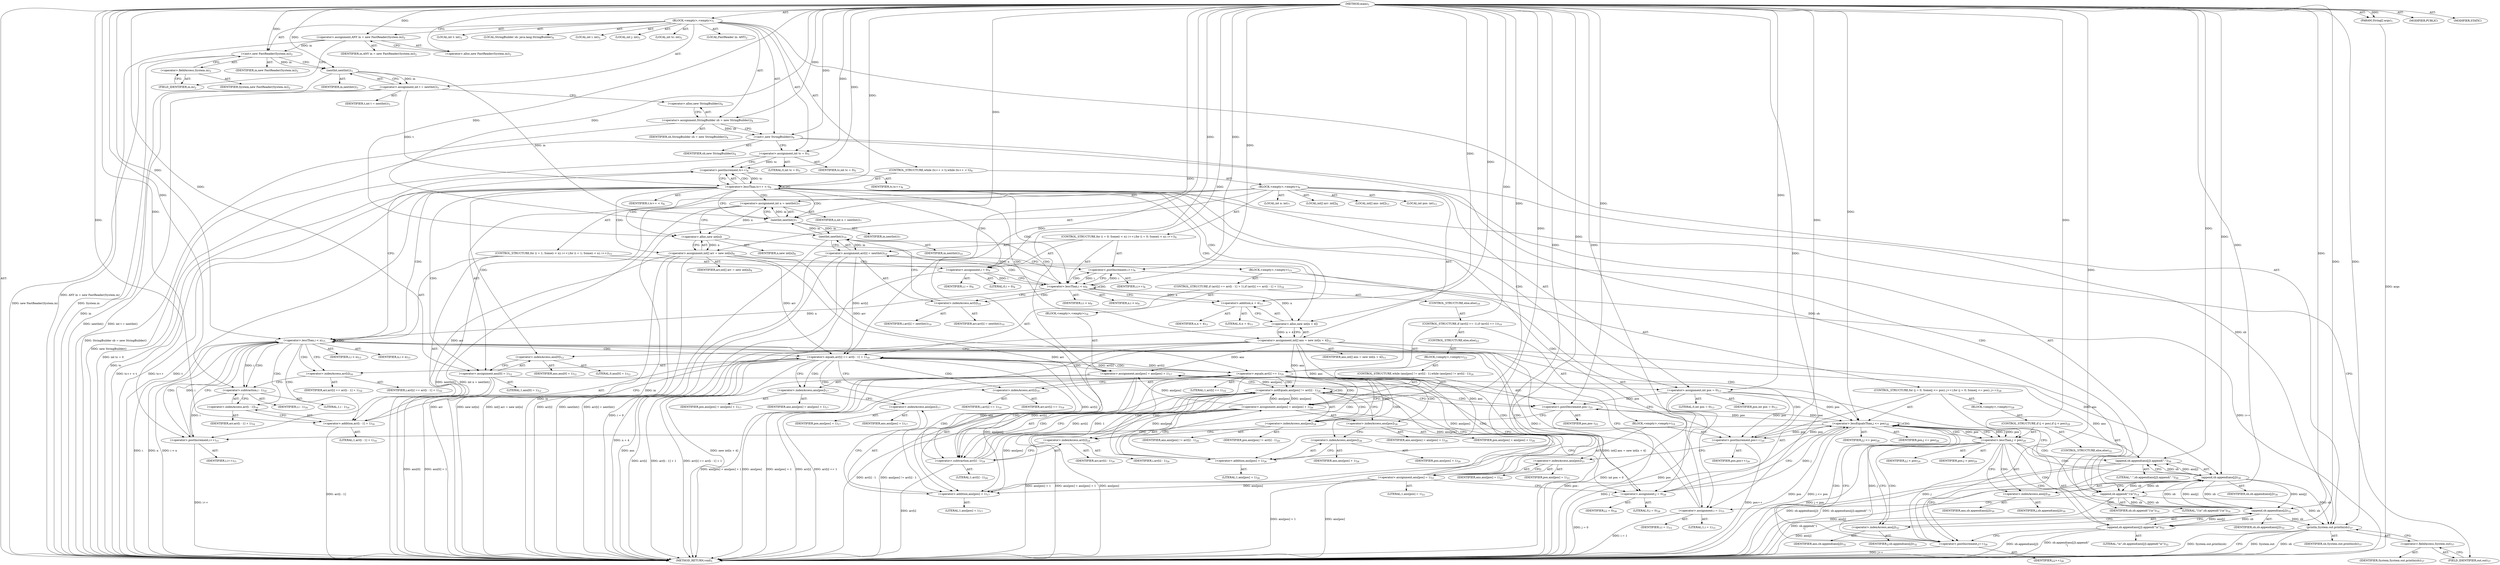 digraph "main" {  
"21" [label = <(METHOD,main)<SUB>1</SUB>> ]
"22" [label = <(PARAM,String[] args)<SUB>1</SUB>> ]
"23" [label = <(BLOCK,&lt;empty&gt;,&lt;empty&gt;)<SUB>1</SUB>> ]
"4" [label = <(LOCAL,FastReader in: ANY)<SUB>2</SUB>> ]
"24" [label = <(&lt;operator&gt;.assignment,ANY in = new FastReader(System.in))<SUB>2</SUB>> ]
"25" [label = <(IDENTIFIER,in,ANY in = new FastReader(System.in))<SUB>2</SUB>> ]
"26" [label = <(&lt;operator&gt;.alloc,new FastReader(System.in))<SUB>2</SUB>> ]
"27" [label = <(&lt;init&gt;,new FastReader(System.in))<SUB>2</SUB>> ]
"3" [label = <(IDENTIFIER,in,new FastReader(System.in))<SUB>2</SUB>> ]
"28" [label = <(&lt;operator&gt;.fieldAccess,System.in)<SUB>2</SUB>> ]
"29" [label = <(IDENTIFIER,System,new FastReader(System.in))<SUB>2</SUB>> ]
"30" [label = <(FIELD_IDENTIFIER,in,in)<SUB>2</SUB>> ]
"31" [label = <(LOCAL,int t: int)<SUB>3</SUB>> ]
"32" [label = <(&lt;operator&gt;.assignment,int t = nextInt())<SUB>3</SUB>> ]
"33" [label = <(IDENTIFIER,t,int t = nextInt())<SUB>3</SUB>> ]
"34" [label = <(nextInt,nextInt())<SUB>3</SUB>> ]
"35" [label = <(IDENTIFIER,in,nextInt())<SUB>3</SUB>> ]
"6" [label = <(LOCAL,StringBuilder sb: java.lang.StringBuilder)<SUB>4</SUB>> ]
"36" [label = <(&lt;operator&gt;.assignment,StringBuilder sb = new StringBuilder())<SUB>4</SUB>> ]
"37" [label = <(IDENTIFIER,sb,StringBuilder sb = new StringBuilder())<SUB>4</SUB>> ]
"38" [label = <(&lt;operator&gt;.alloc,new StringBuilder())<SUB>4</SUB>> ]
"39" [label = <(&lt;init&gt;,new StringBuilder())<SUB>4</SUB>> ]
"5" [label = <(IDENTIFIER,sb,new StringBuilder())<SUB>4</SUB>> ]
"40" [label = <(LOCAL,int i: int)<SUB>5</SUB>> ]
"41" [label = <(LOCAL,int j: int)<SUB>5</SUB>> ]
"42" [label = <(LOCAL,int tc: int)<SUB>5</SUB>> ]
"43" [label = <(&lt;operator&gt;.assignment,int tc = 0)<SUB>5</SUB>> ]
"44" [label = <(IDENTIFIER,tc,int tc = 0)<SUB>5</SUB>> ]
"45" [label = <(LITERAL,0,int tc = 0)<SUB>5</SUB>> ]
"46" [label = <(CONTROL_STRUCTURE,while (tc++ &lt; t),while (tc++ &lt; t))<SUB>6</SUB>> ]
"47" [label = <(&lt;operator&gt;.lessThan,tc++ &lt; t)<SUB>6</SUB>> ]
"48" [label = <(&lt;operator&gt;.postIncrement,tc++)<SUB>6</SUB>> ]
"49" [label = <(IDENTIFIER,tc,tc++)<SUB>6</SUB>> ]
"50" [label = <(IDENTIFIER,t,tc++ &lt; t)<SUB>6</SUB>> ]
"51" [label = <(BLOCK,&lt;empty&gt;,&lt;empty&gt;)<SUB>6</SUB>> ]
"52" [label = <(LOCAL,int n: int)<SUB>7</SUB>> ]
"53" [label = <(&lt;operator&gt;.assignment,int n = nextInt())<SUB>7</SUB>> ]
"54" [label = <(IDENTIFIER,n,int n = nextInt())<SUB>7</SUB>> ]
"55" [label = <(nextInt,nextInt())<SUB>7</SUB>> ]
"56" [label = <(IDENTIFIER,in,nextInt())<SUB>7</SUB>> ]
"57" [label = <(LOCAL,int[] arr: int[])<SUB>8</SUB>> ]
"58" [label = <(&lt;operator&gt;.assignment,int[] arr = new int[n])<SUB>8</SUB>> ]
"59" [label = <(IDENTIFIER,arr,int[] arr = new int[n])<SUB>8</SUB>> ]
"60" [label = <(&lt;operator&gt;.alloc,new int[n])> ]
"61" [label = <(IDENTIFIER,n,new int[n])<SUB>8</SUB>> ]
"62" [label = <(CONTROL_STRUCTURE,for (i = 0; Some(i &lt; n); i++),for (i = 0; Some(i &lt; n); i++))<SUB>9</SUB>> ]
"63" [label = <(&lt;operator&gt;.assignment,i = 0)<SUB>9</SUB>> ]
"64" [label = <(IDENTIFIER,i,i = 0)<SUB>9</SUB>> ]
"65" [label = <(LITERAL,0,i = 0)<SUB>9</SUB>> ]
"66" [label = <(&lt;operator&gt;.lessThan,i &lt; n)<SUB>9</SUB>> ]
"67" [label = <(IDENTIFIER,i,i &lt; n)<SUB>9</SUB>> ]
"68" [label = <(IDENTIFIER,n,i &lt; n)<SUB>9</SUB>> ]
"69" [label = <(&lt;operator&gt;.postIncrement,i++)<SUB>9</SUB>> ]
"70" [label = <(IDENTIFIER,i,i++)<SUB>9</SUB>> ]
"71" [label = <(&lt;operator&gt;.assignment,arr[i] = nextInt())<SUB>10</SUB>> ]
"72" [label = <(&lt;operator&gt;.indexAccess,arr[i])<SUB>10</SUB>> ]
"73" [label = <(IDENTIFIER,arr,arr[i] = nextInt())<SUB>10</SUB>> ]
"74" [label = <(IDENTIFIER,i,arr[i] = nextInt())<SUB>10</SUB>> ]
"75" [label = <(nextInt,nextInt())<SUB>10</SUB>> ]
"76" [label = <(IDENTIFIER,in,nextInt())<SUB>10</SUB>> ]
"77" [label = <(LOCAL,int[] ans: int[])<SUB>11</SUB>> ]
"78" [label = <(&lt;operator&gt;.assignment,int[] ans = new int[n + 4])<SUB>11</SUB>> ]
"79" [label = <(IDENTIFIER,ans,int[] ans = new int[n + 4])<SUB>11</SUB>> ]
"80" [label = <(&lt;operator&gt;.alloc,new int[n + 4])> ]
"81" [label = <(&lt;operator&gt;.addition,n + 4)<SUB>11</SUB>> ]
"82" [label = <(IDENTIFIER,n,n + 4)<SUB>11</SUB>> ]
"83" [label = <(LITERAL,4,n + 4)<SUB>11</SUB>> ]
"84" [label = <(&lt;operator&gt;.assignment,ans[0] = 1)<SUB>12</SUB>> ]
"85" [label = <(&lt;operator&gt;.indexAccess,ans[0])<SUB>12</SUB>> ]
"86" [label = <(IDENTIFIER,ans,ans[0] = 1)<SUB>12</SUB>> ]
"87" [label = <(LITERAL,0,ans[0] = 1)<SUB>12</SUB>> ]
"88" [label = <(LITERAL,1,ans[0] = 1)<SUB>12</SUB>> ]
"89" [label = <(LOCAL,int pos: int)<SUB>13</SUB>> ]
"90" [label = <(&lt;operator&gt;.assignment,int pos = 0)<SUB>13</SUB>> ]
"91" [label = <(IDENTIFIER,pos,int pos = 0)<SUB>13</SUB>> ]
"92" [label = <(LITERAL,0,int pos = 0)<SUB>13</SUB>> ]
"93" [label = <(append,sb.append(&quot;1\n&quot;))<SUB>14</SUB>> ]
"94" [label = <(IDENTIFIER,sb,sb.append(&quot;1\n&quot;))<SUB>14</SUB>> ]
"95" [label = <(LITERAL,&quot;1\n&quot;,sb.append(&quot;1\n&quot;))<SUB>14</SUB>> ]
"96" [label = <(CONTROL_STRUCTURE,for (i = 1; Some(i &lt; n); i++),for (i = 1; Some(i &lt; n); i++))<SUB>15</SUB>> ]
"97" [label = <(&lt;operator&gt;.assignment,i = 1)<SUB>15</SUB>> ]
"98" [label = <(IDENTIFIER,i,i = 1)<SUB>15</SUB>> ]
"99" [label = <(LITERAL,1,i = 1)<SUB>15</SUB>> ]
"100" [label = <(&lt;operator&gt;.lessThan,i &lt; n)<SUB>15</SUB>> ]
"101" [label = <(IDENTIFIER,i,i &lt; n)<SUB>15</SUB>> ]
"102" [label = <(IDENTIFIER,n,i &lt; n)<SUB>15</SUB>> ]
"103" [label = <(&lt;operator&gt;.postIncrement,i++)<SUB>15</SUB>> ]
"104" [label = <(IDENTIFIER,i,i++)<SUB>15</SUB>> ]
"105" [label = <(BLOCK,&lt;empty&gt;,&lt;empty&gt;)<SUB>15</SUB>> ]
"106" [label = <(CONTROL_STRUCTURE,if (arr[i] == arr[i - 1] + 1),if (arr[i] == arr[i - 1] + 1))<SUB>16</SUB>> ]
"107" [label = <(&lt;operator&gt;.equals,arr[i] == arr[i - 1] + 1)<SUB>16</SUB>> ]
"108" [label = <(&lt;operator&gt;.indexAccess,arr[i])<SUB>16</SUB>> ]
"109" [label = <(IDENTIFIER,arr,arr[i] == arr[i - 1] + 1)<SUB>16</SUB>> ]
"110" [label = <(IDENTIFIER,i,arr[i] == arr[i - 1] + 1)<SUB>16</SUB>> ]
"111" [label = <(&lt;operator&gt;.addition,arr[i - 1] + 1)<SUB>16</SUB>> ]
"112" [label = <(&lt;operator&gt;.indexAccess,arr[i - 1])<SUB>16</SUB>> ]
"113" [label = <(IDENTIFIER,arr,arr[i - 1] + 1)<SUB>16</SUB>> ]
"114" [label = <(&lt;operator&gt;.subtraction,i - 1)<SUB>16</SUB>> ]
"115" [label = <(IDENTIFIER,i,i - 1)<SUB>16</SUB>> ]
"116" [label = <(LITERAL,1,i - 1)<SUB>16</SUB>> ]
"117" [label = <(LITERAL,1,arr[i - 1] + 1)<SUB>16</SUB>> ]
"118" [label = <(BLOCK,&lt;empty&gt;,&lt;empty&gt;)<SUB>16</SUB>> ]
"119" [label = <(&lt;operator&gt;.assignment,ans[pos] = ans[pos] + 1)<SUB>17</SUB>> ]
"120" [label = <(&lt;operator&gt;.indexAccess,ans[pos])<SUB>17</SUB>> ]
"121" [label = <(IDENTIFIER,ans,ans[pos] = ans[pos] + 1)<SUB>17</SUB>> ]
"122" [label = <(IDENTIFIER,pos,ans[pos] = ans[pos] + 1)<SUB>17</SUB>> ]
"123" [label = <(&lt;operator&gt;.addition,ans[pos] + 1)<SUB>17</SUB>> ]
"124" [label = <(&lt;operator&gt;.indexAccess,ans[pos])<SUB>17</SUB>> ]
"125" [label = <(IDENTIFIER,ans,ans[pos] + 1)<SUB>17</SUB>> ]
"126" [label = <(IDENTIFIER,pos,ans[pos] + 1)<SUB>17</SUB>> ]
"127" [label = <(LITERAL,1,ans[pos] + 1)<SUB>17</SUB>> ]
"128" [label = <(CONTROL_STRUCTURE,else,else)<SUB>19</SUB>> ]
"129" [label = <(CONTROL_STRUCTURE,if (arr[i] == 1),if (arr[i] == 1))<SUB>19</SUB>> ]
"130" [label = <(&lt;operator&gt;.equals,arr[i] == 1)<SUB>19</SUB>> ]
"131" [label = <(&lt;operator&gt;.indexAccess,arr[i])<SUB>19</SUB>> ]
"132" [label = <(IDENTIFIER,arr,arr[i] == 1)<SUB>19</SUB>> ]
"133" [label = <(IDENTIFIER,i,arr[i] == 1)<SUB>19</SUB>> ]
"134" [label = <(LITERAL,1,arr[i] == 1)<SUB>19</SUB>> ]
"135" [label = <(BLOCK,&lt;empty&gt;,&lt;empty&gt;)<SUB>19</SUB>> ]
"136" [label = <(&lt;operator&gt;.postIncrement,pos++)<SUB>20</SUB>> ]
"137" [label = <(IDENTIFIER,pos,pos++)<SUB>20</SUB>> ]
"138" [label = <(&lt;operator&gt;.assignment,ans[pos] = 1)<SUB>21</SUB>> ]
"139" [label = <(&lt;operator&gt;.indexAccess,ans[pos])<SUB>21</SUB>> ]
"140" [label = <(IDENTIFIER,ans,ans[pos] = 1)<SUB>21</SUB>> ]
"141" [label = <(IDENTIFIER,pos,ans[pos] = 1)<SUB>21</SUB>> ]
"142" [label = <(LITERAL,1,ans[pos] = 1)<SUB>21</SUB>> ]
"143" [label = <(CONTROL_STRUCTURE,else,else)<SUB>23</SUB>> ]
"144" [label = <(BLOCK,&lt;empty&gt;,&lt;empty&gt;)<SUB>23</SUB>> ]
"145" [label = <(CONTROL_STRUCTURE,while (ans[pos] != arr[i] - 1),while (ans[pos] != arr[i] - 1))<SUB>24</SUB>> ]
"146" [label = <(&lt;operator&gt;.notEquals,ans[pos] != arr[i] - 1)<SUB>24</SUB>> ]
"147" [label = <(&lt;operator&gt;.indexAccess,ans[pos])<SUB>24</SUB>> ]
"148" [label = <(IDENTIFIER,ans,ans[pos] != arr[i] - 1)<SUB>24</SUB>> ]
"149" [label = <(IDENTIFIER,pos,ans[pos] != arr[i] - 1)<SUB>24</SUB>> ]
"150" [label = <(&lt;operator&gt;.subtraction,arr[i] - 1)<SUB>24</SUB>> ]
"151" [label = <(&lt;operator&gt;.indexAccess,arr[i])<SUB>24</SUB>> ]
"152" [label = <(IDENTIFIER,arr,arr[i] - 1)<SUB>24</SUB>> ]
"153" [label = <(IDENTIFIER,i,arr[i] - 1)<SUB>24</SUB>> ]
"154" [label = <(LITERAL,1,arr[i] - 1)<SUB>24</SUB>> ]
"155" [label = <(&lt;operator&gt;.postDecrement,pos--)<SUB>25</SUB>> ]
"156" [label = <(IDENTIFIER,pos,pos--)<SUB>25</SUB>> ]
"157" [label = <(&lt;operator&gt;.assignment,ans[pos] = ans[pos] + 1)<SUB>26</SUB>> ]
"158" [label = <(&lt;operator&gt;.indexAccess,ans[pos])<SUB>26</SUB>> ]
"159" [label = <(IDENTIFIER,ans,ans[pos] = ans[pos] + 1)<SUB>26</SUB>> ]
"160" [label = <(IDENTIFIER,pos,ans[pos] = ans[pos] + 1)<SUB>26</SUB>> ]
"161" [label = <(&lt;operator&gt;.addition,ans[pos] + 1)<SUB>26</SUB>> ]
"162" [label = <(&lt;operator&gt;.indexAccess,ans[pos])<SUB>26</SUB>> ]
"163" [label = <(IDENTIFIER,ans,ans[pos] + 1)<SUB>26</SUB>> ]
"164" [label = <(IDENTIFIER,pos,ans[pos] + 1)<SUB>26</SUB>> ]
"165" [label = <(LITERAL,1,ans[pos] + 1)<SUB>26</SUB>> ]
"166" [label = <(CONTROL_STRUCTURE,for (j = 0; Some(j &lt;= pos); j++),for (j = 0; Some(j &lt;= pos); j++))<SUB>28</SUB>> ]
"167" [label = <(&lt;operator&gt;.assignment,j = 0)<SUB>28</SUB>> ]
"168" [label = <(IDENTIFIER,j,j = 0)<SUB>28</SUB>> ]
"169" [label = <(LITERAL,0,j = 0)<SUB>28</SUB>> ]
"170" [label = <(&lt;operator&gt;.lessEqualsThan,j &lt;= pos)<SUB>28</SUB>> ]
"171" [label = <(IDENTIFIER,j,j &lt;= pos)<SUB>28</SUB>> ]
"172" [label = <(IDENTIFIER,pos,j &lt;= pos)<SUB>28</SUB>> ]
"173" [label = <(&lt;operator&gt;.postIncrement,j++)<SUB>28</SUB>> ]
"174" [label = <(IDENTIFIER,j,j++)<SUB>28</SUB>> ]
"175" [label = <(BLOCK,&lt;empty&gt;,&lt;empty&gt;)<SUB>28</SUB>> ]
"176" [label = <(CONTROL_STRUCTURE,if (j &lt; pos),if (j &lt; pos))<SUB>29</SUB>> ]
"177" [label = <(&lt;operator&gt;.lessThan,j &lt; pos)<SUB>29</SUB>> ]
"178" [label = <(IDENTIFIER,j,j &lt; pos)<SUB>29</SUB>> ]
"179" [label = <(IDENTIFIER,pos,j &lt; pos)<SUB>29</SUB>> ]
"180" [label = <(append,sb.append(ans[j]).append(&quot;.&quot;))<SUB>30</SUB>> ]
"181" [label = <(append,sb.append(ans[j]))<SUB>30</SUB>> ]
"182" [label = <(IDENTIFIER,sb,sb.append(ans[j]))<SUB>30</SUB>> ]
"183" [label = <(&lt;operator&gt;.indexAccess,ans[j])<SUB>30</SUB>> ]
"184" [label = <(IDENTIFIER,ans,sb.append(ans[j]))<SUB>30</SUB>> ]
"185" [label = <(IDENTIFIER,j,sb.append(ans[j]))<SUB>30</SUB>> ]
"186" [label = <(LITERAL,&quot;.&quot;,sb.append(ans[j]).append(&quot;.&quot;))<SUB>30</SUB>> ]
"187" [label = <(CONTROL_STRUCTURE,else,else)<SUB>32</SUB>> ]
"188" [label = <(append,sb.append(ans[j]).append(&quot;\n&quot;))<SUB>32</SUB>> ]
"189" [label = <(append,sb.append(ans[j]))<SUB>32</SUB>> ]
"190" [label = <(IDENTIFIER,sb,sb.append(ans[j]))<SUB>32</SUB>> ]
"191" [label = <(&lt;operator&gt;.indexAccess,ans[j])<SUB>32</SUB>> ]
"192" [label = <(IDENTIFIER,ans,sb.append(ans[j]))<SUB>32</SUB>> ]
"193" [label = <(IDENTIFIER,j,sb.append(ans[j]))<SUB>32</SUB>> ]
"194" [label = <(LITERAL,&quot;\n&quot;,sb.append(ans[j]).append(&quot;\n&quot;))<SUB>32</SUB>> ]
"195" [label = <(println,System.out.println(sb))<SUB>37</SUB>> ]
"196" [label = <(&lt;operator&gt;.fieldAccess,System.out)<SUB>37</SUB>> ]
"197" [label = <(IDENTIFIER,System,System.out.println(sb))<SUB>37</SUB>> ]
"198" [label = <(FIELD_IDENTIFIER,out,out)<SUB>37</SUB>> ]
"199" [label = <(IDENTIFIER,sb,System.out.println(sb))<SUB>37</SUB>> ]
"200" [label = <(MODIFIER,PUBLIC)> ]
"201" [label = <(MODIFIER,STATIC)> ]
"202" [label = <(METHOD_RETURN,void)<SUB>1</SUB>> ]
  "21" -> "22"  [ label = "AST: "] 
  "21" -> "23"  [ label = "AST: "] 
  "21" -> "200"  [ label = "AST: "] 
  "21" -> "201"  [ label = "AST: "] 
  "21" -> "202"  [ label = "AST: "] 
  "23" -> "4"  [ label = "AST: "] 
  "23" -> "24"  [ label = "AST: "] 
  "23" -> "27"  [ label = "AST: "] 
  "23" -> "31"  [ label = "AST: "] 
  "23" -> "32"  [ label = "AST: "] 
  "23" -> "6"  [ label = "AST: "] 
  "23" -> "36"  [ label = "AST: "] 
  "23" -> "39"  [ label = "AST: "] 
  "23" -> "40"  [ label = "AST: "] 
  "23" -> "41"  [ label = "AST: "] 
  "23" -> "42"  [ label = "AST: "] 
  "23" -> "43"  [ label = "AST: "] 
  "23" -> "46"  [ label = "AST: "] 
  "23" -> "195"  [ label = "AST: "] 
  "24" -> "25"  [ label = "AST: "] 
  "24" -> "26"  [ label = "AST: "] 
  "27" -> "3"  [ label = "AST: "] 
  "27" -> "28"  [ label = "AST: "] 
  "28" -> "29"  [ label = "AST: "] 
  "28" -> "30"  [ label = "AST: "] 
  "32" -> "33"  [ label = "AST: "] 
  "32" -> "34"  [ label = "AST: "] 
  "34" -> "35"  [ label = "AST: "] 
  "36" -> "37"  [ label = "AST: "] 
  "36" -> "38"  [ label = "AST: "] 
  "39" -> "5"  [ label = "AST: "] 
  "43" -> "44"  [ label = "AST: "] 
  "43" -> "45"  [ label = "AST: "] 
  "46" -> "47"  [ label = "AST: "] 
  "46" -> "51"  [ label = "AST: "] 
  "47" -> "48"  [ label = "AST: "] 
  "47" -> "50"  [ label = "AST: "] 
  "48" -> "49"  [ label = "AST: "] 
  "51" -> "52"  [ label = "AST: "] 
  "51" -> "53"  [ label = "AST: "] 
  "51" -> "57"  [ label = "AST: "] 
  "51" -> "58"  [ label = "AST: "] 
  "51" -> "62"  [ label = "AST: "] 
  "51" -> "77"  [ label = "AST: "] 
  "51" -> "78"  [ label = "AST: "] 
  "51" -> "84"  [ label = "AST: "] 
  "51" -> "89"  [ label = "AST: "] 
  "51" -> "90"  [ label = "AST: "] 
  "51" -> "93"  [ label = "AST: "] 
  "51" -> "96"  [ label = "AST: "] 
  "53" -> "54"  [ label = "AST: "] 
  "53" -> "55"  [ label = "AST: "] 
  "55" -> "56"  [ label = "AST: "] 
  "58" -> "59"  [ label = "AST: "] 
  "58" -> "60"  [ label = "AST: "] 
  "60" -> "61"  [ label = "AST: "] 
  "62" -> "63"  [ label = "AST: "] 
  "62" -> "66"  [ label = "AST: "] 
  "62" -> "69"  [ label = "AST: "] 
  "62" -> "71"  [ label = "AST: "] 
  "63" -> "64"  [ label = "AST: "] 
  "63" -> "65"  [ label = "AST: "] 
  "66" -> "67"  [ label = "AST: "] 
  "66" -> "68"  [ label = "AST: "] 
  "69" -> "70"  [ label = "AST: "] 
  "71" -> "72"  [ label = "AST: "] 
  "71" -> "75"  [ label = "AST: "] 
  "72" -> "73"  [ label = "AST: "] 
  "72" -> "74"  [ label = "AST: "] 
  "75" -> "76"  [ label = "AST: "] 
  "78" -> "79"  [ label = "AST: "] 
  "78" -> "80"  [ label = "AST: "] 
  "80" -> "81"  [ label = "AST: "] 
  "81" -> "82"  [ label = "AST: "] 
  "81" -> "83"  [ label = "AST: "] 
  "84" -> "85"  [ label = "AST: "] 
  "84" -> "88"  [ label = "AST: "] 
  "85" -> "86"  [ label = "AST: "] 
  "85" -> "87"  [ label = "AST: "] 
  "90" -> "91"  [ label = "AST: "] 
  "90" -> "92"  [ label = "AST: "] 
  "93" -> "94"  [ label = "AST: "] 
  "93" -> "95"  [ label = "AST: "] 
  "96" -> "97"  [ label = "AST: "] 
  "96" -> "100"  [ label = "AST: "] 
  "96" -> "103"  [ label = "AST: "] 
  "96" -> "105"  [ label = "AST: "] 
  "97" -> "98"  [ label = "AST: "] 
  "97" -> "99"  [ label = "AST: "] 
  "100" -> "101"  [ label = "AST: "] 
  "100" -> "102"  [ label = "AST: "] 
  "103" -> "104"  [ label = "AST: "] 
  "105" -> "106"  [ label = "AST: "] 
  "105" -> "166"  [ label = "AST: "] 
  "106" -> "107"  [ label = "AST: "] 
  "106" -> "118"  [ label = "AST: "] 
  "106" -> "128"  [ label = "AST: "] 
  "107" -> "108"  [ label = "AST: "] 
  "107" -> "111"  [ label = "AST: "] 
  "108" -> "109"  [ label = "AST: "] 
  "108" -> "110"  [ label = "AST: "] 
  "111" -> "112"  [ label = "AST: "] 
  "111" -> "117"  [ label = "AST: "] 
  "112" -> "113"  [ label = "AST: "] 
  "112" -> "114"  [ label = "AST: "] 
  "114" -> "115"  [ label = "AST: "] 
  "114" -> "116"  [ label = "AST: "] 
  "118" -> "119"  [ label = "AST: "] 
  "119" -> "120"  [ label = "AST: "] 
  "119" -> "123"  [ label = "AST: "] 
  "120" -> "121"  [ label = "AST: "] 
  "120" -> "122"  [ label = "AST: "] 
  "123" -> "124"  [ label = "AST: "] 
  "123" -> "127"  [ label = "AST: "] 
  "124" -> "125"  [ label = "AST: "] 
  "124" -> "126"  [ label = "AST: "] 
  "128" -> "129"  [ label = "AST: "] 
  "129" -> "130"  [ label = "AST: "] 
  "129" -> "135"  [ label = "AST: "] 
  "129" -> "143"  [ label = "AST: "] 
  "130" -> "131"  [ label = "AST: "] 
  "130" -> "134"  [ label = "AST: "] 
  "131" -> "132"  [ label = "AST: "] 
  "131" -> "133"  [ label = "AST: "] 
  "135" -> "136"  [ label = "AST: "] 
  "135" -> "138"  [ label = "AST: "] 
  "136" -> "137"  [ label = "AST: "] 
  "138" -> "139"  [ label = "AST: "] 
  "138" -> "142"  [ label = "AST: "] 
  "139" -> "140"  [ label = "AST: "] 
  "139" -> "141"  [ label = "AST: "] 
  "143" -> "144"  [ label = "AST: "] 
  "144" -> "145"  [ label = "AST: "] 
  "144" -> "157"  [ label = "AST: "] 
  "145" -> "146"  [ label = "AST: "] 
  "145" -> "155"  [ label = "AST: "] 
  "146" -> "147"  [ label = "AST: "] 
  "146" -> "150"  [ label = "AST: "] 
  "147" -> "148"  [ label = "AST: "] 
  "147" -> "149"  [ label = "AST: "] 
  "150" -> "151"  [ label = "AST: "] 
  "150" -> "154"  [ label = "AST: "] 
  "151" -> "152"  [ label = "AST: "] 
  "151" -> "153"  [ label = "AST: "] 
  "155" -> "156"  [ label = "AST: "] 
  "157" -> "158"  [ label = "AST: "] 
  "157" -> "161"  [ label = "AST: "] 
  "158" -> "159"  [ label = "AST: "] 
  "158" -> "160"  [ label = "AST: "] 
  "161" -> "162"  [ label = "AST: "] 
  "161" -> "165"  [ label = "AST: "] 
  "162" -> "163"  [ label = "AST: "] 
  "162" -> "164"  [ label = "AST: "] 
  "166" -> "167"  [ label = "AST: "] 
  "166" -> "170"  [ label = "AST: "] 
  "166" -> "173"  [ label = "AST: "] 
  "166" -> "175"  [ label = "AST: "] 
  "167" -> "168"  [ label = "AST: "] 
  "167" -> "169"  [ label = "AST: "] 
  "170" -> "171"  [ label = "AST: "] 
  "170" -> "172"  [ label = "AST: "] 
  "173" -> "174"  [ label = "AST: "] 
  "175" -> "176"  [ label = "AST: "] 
  "176" -> "177"  [ label = "AST: "] 
  "176" -> "180"  [ label = "AST: "] 
  "176" -> "187"  [ label = "AST: "] 
  "177" -> "178"  [ label = "AST: "] 
  "177" -> "179"  [ label = "AST: "] 
  "180" -> "181"  [ label = "AST: "] 
  "180" -> "186"  [ label = "AST: "] 
  "181" -> "182"  [ label = "AST: "] 
  "181" -> "183"  [ label = "AST: "] 
  "183" -> "184"  [ label = "AST: "] 
  "183" -> "185"  [ label = "AST: "] 
  "187" -> "188"  [ label = "AST: "] 
  "188" -> "189"  [ label = "AST: "] 
  "188" -> "194"  [ label = "AST: "] 
  "189" -> "190"  [ label = "AST: "] 
  "189" -> "191"  [ label = "AST: "] 
  "191" -> "192"  [ label = "AST: "] 
  "191" -> "193"  [ label = "AST: "] 
  "195" -> "196"  [ label = "AST: "] 
  "195" -> "199"  [ label = "AST: "] 
  "196" -> "197"  [ label = "AST: "] 
  "196" -> "198"  [ label = "AST: "] 
  "24" -> "30"  [ label = "CFG: "] 
  "27" -> "34"  [ label = "CFG: "] 
  "32" -> "38"  [ label = "CFG: "] 
  "36" -> "39"  [ label = "CFG: "] 
  "39" -> "43"  [ label = "CFG: "] 
  "43" -> "48"  [ label = "CFG: "] 
  "195" -> "202"  [ label = "CFG: "] 
  "26" -> "24"  [ label = "CFG: "] 
  "28" -> "27"  [ label = "CFG: "] 
  "34" -> "32"  [ label = "CFG: "] 
  "38" -> "36"  [ label = "CFG: "] 
  "47" -> "55"  [ label = "CFG: "] 
  "47" -> "198"  [ label = "CFG: "] 
  "196" -> "195"  [ label = "CFG: "] 
  "30" -> "28"  [ label = "CFG: "] 
  "48" -> "47"  [ label = "CFG: "] 
  "53" -> "60"  [ label = "CFG: "] 
  "58" -> "63"  [ label = "CFG: "] 
  "78" -> "85"  [ label = "CFG: "] 
  "84" -> "90"  [ label = "CFG: "] 
  "90" -> "93"  [ label = "CFG: "] 
  "93" -> "97"  [ label = "CFG: "] 
  "198" -> "196"  [ label = "CFG: "] 
  "55" -> "53"  [ label = "CFG: "] 
  "60" -> "58"  [ label = "CFG: "] 
  "63" -> "66"  [ label = "CFG: "] 
  "66" -> "72"  [ label = "CFG: "] 
  "66" -> "81"  [ label = "CFG: "] 
  "69" -> "66"  [ label = "CFG: "] 
  "71" -> "69"  [ label = "CFG: "] 
  "80" -> "78"  [ label = "CFG: "] 
  "85" -> "84"  [ label = "CFG: "] 
  "97" -> "100"  [ label = "CFG: "] 
  "100" -> "48"  [ label = "CFG: "] 
  "100" -> "108"  [ label = "CFG: "] 
  "103" -> "100"  [ label = "CFG: "] 
  "72" -> "75"  [ label = "CFG: "] 
  "75" -> "71"  [ label = "CFG: "] 
  "81" -> "80"  [ label = "CFG: "] 
  "107" -> "120"  [ label = "CFG: "] 
  "107" -> "131"  [ label = "CFG: "] 
  "167" -> "170"  [ label = "CFG: "] 
  "170" -> "177"  [ label = "CFG: "] 
  "170" -> "103"  [ label = "CFG: "] 
  "173" -> "170"  [ label = "CFG: "] 
  "108" -> "114"  [ label = "CFG: "] 
  "111" -> "107"  [ label = "CFG: "] 
  "119" -> "167"  [ label = "CFG: "] 
  "112" -> "111"  [ label = "CFG: "] 
  "120" -> "124"  [ label = "CFG: "] 
  "123" -> "119"  [ label = "CFG: "] 
  "130" -> "136"  [ label = "CFG: "] 
  "130" -> "147"  [ label = "CFG: "] 
  "177" -> "183"  [ label = "CFG: "] 
  "177" -> "191"  [ label = "CFG: "] 
  "180" -> "173"  [ label = "CFG: "] 
  "114" -> "112"  [ label = "CFG: "] 
  "124" -> "123"  [ label = "CFG: "] 
  "131" -> "130"  [ label = "CFG: "] 
  "136" -> "139"  [ label = "CFG: "] 
  "138" -> "167"  [ label = "CFG: "] 
  "181" -> "180"  [ label = "CFG: "] 
  "188" -> "173"  [ label = "CFG: "] 
  "139" -> "138"  [ label = "CFG: "] 
  "157" -> "167"  [ label = "CFG: "] 
  "183" -> "181"  [ label = "CFG: "] 
  "189" -> "188"  [ label = "CFG: "] 
  "146" -> "155"  [ label = "CFG: "] 
  "146" -> "158"  [ label = "CFG: "] 
  "155" -> "147"  [ label = "CFG: "] 
  "158" -> "162"  [ label = "CFG: "] 
  "161" -> "157"  [ label = "CFG: "] 
  "191" -> "189"  [ label = "CFG: "] 
  "147" -> "151"  [ label = "CFG: "] 
  "150" -> "146"  [ label = "CFG: "] 
  "162" -> "161"  [ label = "CFG: "] 
  "151" -> "150"  [ label = "CFG: "] 
  "21" -> "26"  [ label = "CFG: "] 
  "22" -> "202"  [ label = "DDG: args"] 
  "24" -> "202"  [ label = "DDG: ANY in = new FastReader(System.in)"] 
  "27" -> "202"  [ label = "DDG: System.in"] 
  "27" -> "202"  [ label = "DDG: new FastReader(System.in)"] 
  "34" -> "202"  [ label = "DDG: in"] 
  "32" -> "202"  [ label = "DDG: nextInt()"] 
  "32" -> "202"  [ label = "DDG: int t = nextInt()"] 
  "36" -> "202"  [ label = "DDG: StringBuilder sb = new StringBuilder()"] 
  "39" -> "202"  [ label = "DDG: new StringBuilder()"] 
  "43" -> "202"  [ label = "DDG: int tc = 0"] 
  "48" -> "202"  [ label = "DDG: tc"] 
  "47" -> "202"  [ label = "DDG: tc++"] 
  "47" -> "202"  [ label = "DDG: t"] 
  "47" -> "202"  [ label = "DDG: tc++ &lt; t"] 
  "195" -> "202"  [ label = "DDG: System.out"] 
  "195" -> "202"  [ label = "DDG: sb"] 
  "195" -> "202"  [ label = "DDG: System.out.println(sb)"] 
  "55" -> "202"  [ label = "DDG: in"] 
  "53" -> "202"  [ label = "DDG: nextInt()"] 
  "53" -> "202"  [ label = "DDG: int n = nextInt()"] 
  "58" -> "202"  [ label = "DDG: arr"] 
  "58" -> "202"  [ label = "DDG: new int[n]"] 
  "58" -> "202"  [ label = "DDG: int[] arr = new int[n]"] 
  "63" -> "202"  [ label = "DDG: i = 0"] 
  "78" -> "202"  [ label = "DDG: ans"] 
  "80" -> "202"  [ label = "DDG: n + 4"] 
  "78" -> "202"  [ label = "DDG: new int[n + 4]"] 
  "78" -> "202"  [ label = "DDG: int[] ans = new int[n + 4]"] 
  "84" -> "202"  [ label = "DDG: ans[0]"] 
  "84" -> "202"  [ label = "DDG: ans[0] = 1"] 
  "90" -> "202"  [ label = "DDG: pos"] 
  "90" -> "202"  [ label = "DDG: int pos = 0"] 
  "93" -> "202"  [ label = "DDG: sb.append(&quot;1\n&quot;)"] 
  "97" -> "202"  [ label = "DDG: i = 1"] 
  "100" -> "202"  [ label = "DDG: i"] 
  "100" -> "202"  [ label = "DDG: n"] 
  "100" -> "202"  [ label = "DDG: i &lt; n"] 
  "107" -> "202"  [ label = "DDG: arr[i]"] 
  "111" -> "202"  [ label = "DDG: arr[i - 1]"] 
  "107" -> "202"  [ label = "DDG: arr[i - 1] + 1"] 
  "107" -> "202"  [ label = "DDG: arr[i] == arr[i - 1] + 1"] 
  "130" -> "202"  [ label = "DDG: arr[i]"] 
  "130" -> "202"  [ label = "DDG: arr[i] == 1"] 
  "150" -> "202"  [ label = "DDG: arr[i]"] 
  "146" -> "202"  [ label = "DDG: arr[i] - 1"] 
  "146" -> "202"  [ label = "DDG: ans[pos] != arr[i] - 1"] 
  "157" -> "202"  [ label = "DDG: ans[pos]"] 
  "157" -> "202"  [ label = "DDG: ans[pos] + 1"] 
  "157" -> "202"  [ label = "DDG: ans[pos] = ans[pos] + 1"] 
  "155" -> "202"  [ label = "DDG: pos--"] 
  "136" -> "202"  [ label = "DDG: pos++"] 
  "138" -> "202"  [ label = "DDG: ans[pos]"] 
  "138" -> "202"  [ label = "DDG: ans[pos] = 1"] 
  "119" -> "202"  [ label = "DDG: ans[pos]"] 
  "119" -> "202"  [ label = "DDG: ans[pos] + 1"] 
  "119" -> "202"  [ label = "DDG: ans[pos] = ans[pos] + 1"] 
  "167" -> "202"  [ label = "DDG: j = 0"] 
  "170" -> "202"  [ label = "DDG: j"] 
  "170" -> "202"  [ label = "DDG: pos"] 
  "170" -> "202"  [ label = "DDG: j &lt;= pos"] 
  "103" -> "202"  [ label = "DDG: i++"] 
  "177" -> "202"  [ label = "DDG: j &lt; pos"] 
  "189" -> "202"  [ label = "DDG: ans[j]"] 
  "188" -> "202"  [ label = "DDG: sb.append(ans[j])"] 
  "188" -> "202"  [ label = "DDG: sb.append(ans[j]).append(&quot;\n&quot;)"] 
  "181" -> "202"  [ label = "DDG: ans[j]"] 
  "180" -> "202"  [ label = "DDG: sb.append(ans[j])"] 
  "180" -> "202"  [ label = "DDG: sb.append(ans[j]).append(&quot;.&quot;)"] 
  "173" -> "202"  [ label = "DDG: j++"] 
  "71" -> "202"  [ label = "DDG: arr[i]"] 
  "75" -> "202"  [ label = "DDG: in"] 
  "71" -> "202"  [ label = "DDG: nextInt()"] 
  "71" -> "202"  [ label = "DDG: arr[i] = nextInt()"] 
  "69" -> "202"  [ label = "DDG: i++"] 
  "21" -> "22"  [ label = "DDG: "] 
  "21" -> "24"  [ label = "DDG: "] 
  "34" -> "32"  [ label = "DDG: in"] 
  "21" -> "36"  [ label = "DDG: "] 
  "21" -> "43"  [ label = "DDG: "] 
  "24" -> "27"  [ label = "DDG: in"] 
  "21" -> "27"  [ label = "DDG: "] 
  "36" -> "39"  [ label = "DDG: sb"] 
  "21" -> "39"  [ label = "DDG: "] 
  "39" -> "195"  [ label = "DDG: sb"] 
  "93" -> "195"  [ label = "DDG: sb"] 
  "189" -> "195"  [ label = "DDG: sb"] 
  "181" -> "195"  [ label = "DDG: sb"] 
  "21" -> "195"  [ label = "DDG: "] 
  "27" -> "34"  [ label = "DDG: in"] 
  "21" -> "34"  [ label = "DDG: "] 
  "48" -> "47"  [ label = "DDG: tc"] 
  "32" -> "47"  [ label = "DDG: t"] 
  "21" -> "47"  [ label = "DDG: "] 
  "55" -> "53"  [ label = "DDG: in"] 
  "60" -> "58"  [ label = "DDG: n"] 
  "80" -> "78"  [ label = "DDG: n + 4"] 
  "21" -> "84"  [ label = "DDG: "] 
  "21" -> "90"  [ label = "DDG: "] 
  "43" -> "48"  [ label = "DDG: tc"] 
  "21" -> "48"  [ label = "DDG: "] 
  "21" -> "63"  [ label = "DDG: "] 
  "75" -> "71"  [ label = "DDG: in"] 
  "39" -> "93"  [ label = "DDG: sb"] 
  "189" -> "93"  [ label = "DDG: sb"] 
  "181" -> "93"  [ label = "DDG: sb"] 
  "21" -> "93"  [ label = "DDG: "] 
  "21" -> "97"  [ label = "DDG: "] 
  "34" -> "55"  [ label = "DDG: in"] 
  "75" -> "55"  [ label = "DDG: in"] 
  "21" -> "55"  [ label = "DDG: "] 
  "53" -> "60"  [ label = "DDG: n"] 
  "21" -> "60"  [ label = "DDG: "] 
  "63" -> "66"  [ label = "DDG: i"] 
  "69" -> "66"  [ label = "DDG: i"] 
  "21" -> "66"  [ label = "DDG: "] 
  "60" -> "66"  [ label = "DDG: n"] 
  "66" -> "69"  [ label = "DDG: i"] 
  "21" -> "69"  [ label = "DDG: "] 
  "66" -> "80"  [ label = "DDG: n"] 
  "21" -> "80"  [ label = "DDG: "] 
  "97" -> "100"  [ label = "DDG: i"] 
  "103" -> "100"  [ label = "DDG: i"] 
  "21" -> "100"  [ label = "DDG: "] 
  "66" -> "100"  [ label = "DDG: n"] 
  "114" -> "103"  [ label = "DDG: i"] 
  "21" -> "103"  [ label = "DDG: "] 
  "55" -> "75"  [ label = "DDG: in"] 
  "21" -> "75"  [ label = "DDG: "] 
  "66" -> "81"  [ label = "DDG: n"] 
  "21" -> "81"  [ label = "DDG: "] 
  "21" -> "167"  [ label = "DDG: "] 
  "58" -> "107"  [ label = "DDG: arr"] 
  "130" -> "107"  [ label = "DDG: arr[i]"] 
  "150" -> "107"  [ label = "DDG: arr[i]"] 
  "71" -> "107"  [ label = "DDG: arr[i]"] 
  "21" -> "107"  [ label = "DDG: "] 
  "78" -> "119"  [ label = "DDG: ans"] 
  "157" -> "119"  [ label = "DDG: ans[pos]"] 
  "138" -> "119"  [ label = "DDG: ans[pos]"] 
  "21" -> "119"  [ label = "DDG: "] 
  "167" -> "170"  [ label = "DDG: j"] 
  "173" -> "170"  [ label = "DDG: j"] 
  "21" -> "170"  [ label = "DDG: "] 
  "90" -> "170"  [ label = "DDG: pos"] 
  "155" -> "170"  [ label = "DDG: pos"] 
  "136" -> "170"  [ label = "DDG: pos"] 
  "177" -> "170"  [ label = "DDG: pos"] 
  "177" -> "173"  [ label = "DDG: j"] 
  "21" -> "173"  [ label = "DDG: "] 
  "58" -> "111"  [ label = "DDG: arr"] 
  "21" -> "111"  [ label = "DDG: "] 
  "78" -> "123"  [ label = "DDG: ans"] 
  "157" -> "123"  [ label = "DDG: ans[pos]"] 
  "138" -> "123"  [ label = "DDG: ans[pos]"] 
  "119" -> "123"  [ label = "DDG: ans[pos]"] 
  "21" -> "123"  [ label = "DDG: "] 
  "58" -> "130"  [ label = "DDG: arr"] 
  "107" -> "130"  [ label = "DDG: arr[i]"] 
  "21" -> "130"  [ label = "DDG: "] 
  "21" -> "138"  [ label = "DDG: "] 
  "170" -> "177"  [ label = "DDG: j"] 
  "21" -> "177"  [ label = "DDG: "] 
  "170" -> "177"  [ label = "DDG: pos"] 
  "181" -> "180"  [ label = "DDG: sb"] 
  "181" -> "180"  [ label = "DDG: ans[j]"] 
  "21" -> "180"  [ label = "DDG: "] 
  "100" -> "114"  [ label = "DDG: i"] 
  "21" -> "114"  [ label = "DDG: "] 
  "90" -> "136"  [ label = "DDG: pos"] 
  "170" -> "136"  [ label = "DDG: pos"] 
  "21" -> "136"  [ label = "DDG: "] 
  "78" -> "157"  [ label = "DDG: ans"] 
  "146" -> "157"  [ label = "DDG: ans[pos]"] 
  "21" -> "157"  [ label = "DDG: "] 
  "93" -> "181"  [ label = "DDG: sb"] 
  "189" -> "181"  [ label = "DDG: sb"] 
  "21" -> "181"  [ label = "DDG: "] 
  "78" -> "181"  [ label = "DDG: ans"] 
  "189" -> "181"  [ label = "DDG: ans[j]"] 
  "189" -> "188"  [ label = "DDG: sb"] 
  "189" -> "188"  [ label = "DDG: ans[j]"] 
  "21" -> "188"  [ label = "DDG: "] 
  "93" -> "189"  [ label = "DDG: sb"] 
  "181" -> "189"  [ label = "DDG: sb"] 
  "21" -> "189"  [ label = "DDG: "] 
  "78" -> "189"  [ label = "DDG: ans"] 
  "181" -> "189"  [ label = "DDG: ans[j]"] 
  "78" -> "146"  [ label = "DDG: ans"] 
  "157" -> "146"  [ label = "DDG: ans[pos]"] 
  "138" -> "146"  [ label = "DDG: ans[pos]"] 
  "119" -> "146"  [ label = "DDG: ans[pos]"] 
  "150" -> "146"  [ label = "DDG: arr[i]"] 
  "150" -> "146"  [ label = "DDG: 1"] 
  "90" -> "155"  [ label = "DDG: pos"] 
  "170" -> "155"  [ label = "DDG: pos"] 
  "21" -> "155"  [ label = "DDG: "] 
  "78" -> "161"  [ label = "DDG: ans"] 
  "146" -> "161"  [ label = "DDG: ans[pos]"] 
  "21" -> "161"  [ label = "DDG: "] 
  "58" -> "150"  [ label = "DDG: arr"] 
  "130" -> "150"  [ label = "DDG: arr[i]"] 
  "21" -> "150"  [ label = "DDG: "] 
  "47" -> "60"  [ label = "CDG: "] 
  "47" -> "81"  [ label = "CDG: "] 
  "47" -> "84"  [ label = "CDG: "] 
  "47" -> "85"  [ label = "CDG: "] 
  "47" -> "97"  [ label = "CDG: "] 
  "47" -> "93"  [ label = "CDG: "] 
  "47" -> "90"  [ label = "CDG: "] 
  "47" -> "80"  [ label = "CDG: "] 
  "47" -> "58"  [ label = "CDG: "] 
  "47" -> "100"  [ label = "CDG: "] 
  "47" -> "47"  [ label = "CDG: "] 
  "47" -> "48"  [ label = "CDG: "] 
  "47" -> "66"  [ label = "CDG: "] 
  "47" -> "53"  [ label = "CDG: "] 
  "47" -> "63"  [ label = "CDG: "] 
  "47" -> "55"  [ label = "CDG: "] 
  "47" -> "78"  [ label = "CDG: "] 
  "66" -> "75"  [ label = "CDG: "] 
  "66" -> "69"  [ label = "CDG: "] 
  "66" -> "66"  [ label = "CDG: "] 
  "66" -> "72"  [ label = "CDG: "] 
  "66" -> "71"  [ label = "CDG: "] 
  "100" -> "107"  [ label = "CDG: "] 
  "100" -> "167"  [ label = "CDG: "] 
  "100" -> "114"  [ label = "CDG: "] 
  "100" -> "103"  [ label = "CDG: "] 
  "100" -> "170"  [ label = "CDG: "] 
  "100" -> "112"  [ label = "CDG: "] 
  "100" -> "100"  [ label = "CDG: "] 
  "100" -> "108"  [ label = "CDG: "] 
  "100" -> "111"  [ label = "CDG: "] 
  "107" -> "120"  [ label = "CDG: "] 
  "107" -> "131"  [ label = "CDG: "] 
  "107" -> "119"  [ label = "CDG: "] 
  "107" -> "130"  [ label = "CDG: "] 
  "107" -> "123"  [ label = "CDG: "] 
  "107" -> "124"  [ label = "CDG: "] 
  "170" -> "170"  [ label = "CDG: "] 
  "170" -> "173"  [ label = "CDG: "] 
  "170" -> "177"  [ label = "CDG: "] 
  "130" -> "136"  [ label = "CDG: "] 
  "130" -> "146"  [ label = "CDG: "] 
  "130" -> "161"  [ label = "CDG: "] 
  "130" -> "150"  [ label = "CDG: "] 
  "130" -> "151"  [ label = "CDG: "] 
  "130" -> "162"  [ label = "CDG: "] 
  "130" -> "138"  [ label = "CDG: "] 
  "130" -> "139"  [ label = "CDG: "] 
  "130" -> "158"  [ label = "CDG: "] 
  "130" -> "157"  [ label = "CDG: "] 
  "130" -> "147"  [ label = "CDG: "] 
  "177" -> "188"  [ label = "CDG: "] 
  "177" -> "189"  [ label = "CDG: "] 
  "177" -> "181"  [ label = "CDG: "] 
  "177" -> "191"  [ label = "CDG: "] 
  "177" -> "180"  [ label = "CDG: "] 
  "177" -> "183"  [ label = "CDG: "] 
  "146" -> "146"  [ label = "CDG: "] 
  "146" -> "150"  [ label = "CDG: "] 
  "146" -> "151"  [ label = "CDG: "] 
  "146" -> "155"  [ label = "CDG: "] 
  "146" -> "147"  [ label = "CDG: "] 
}
